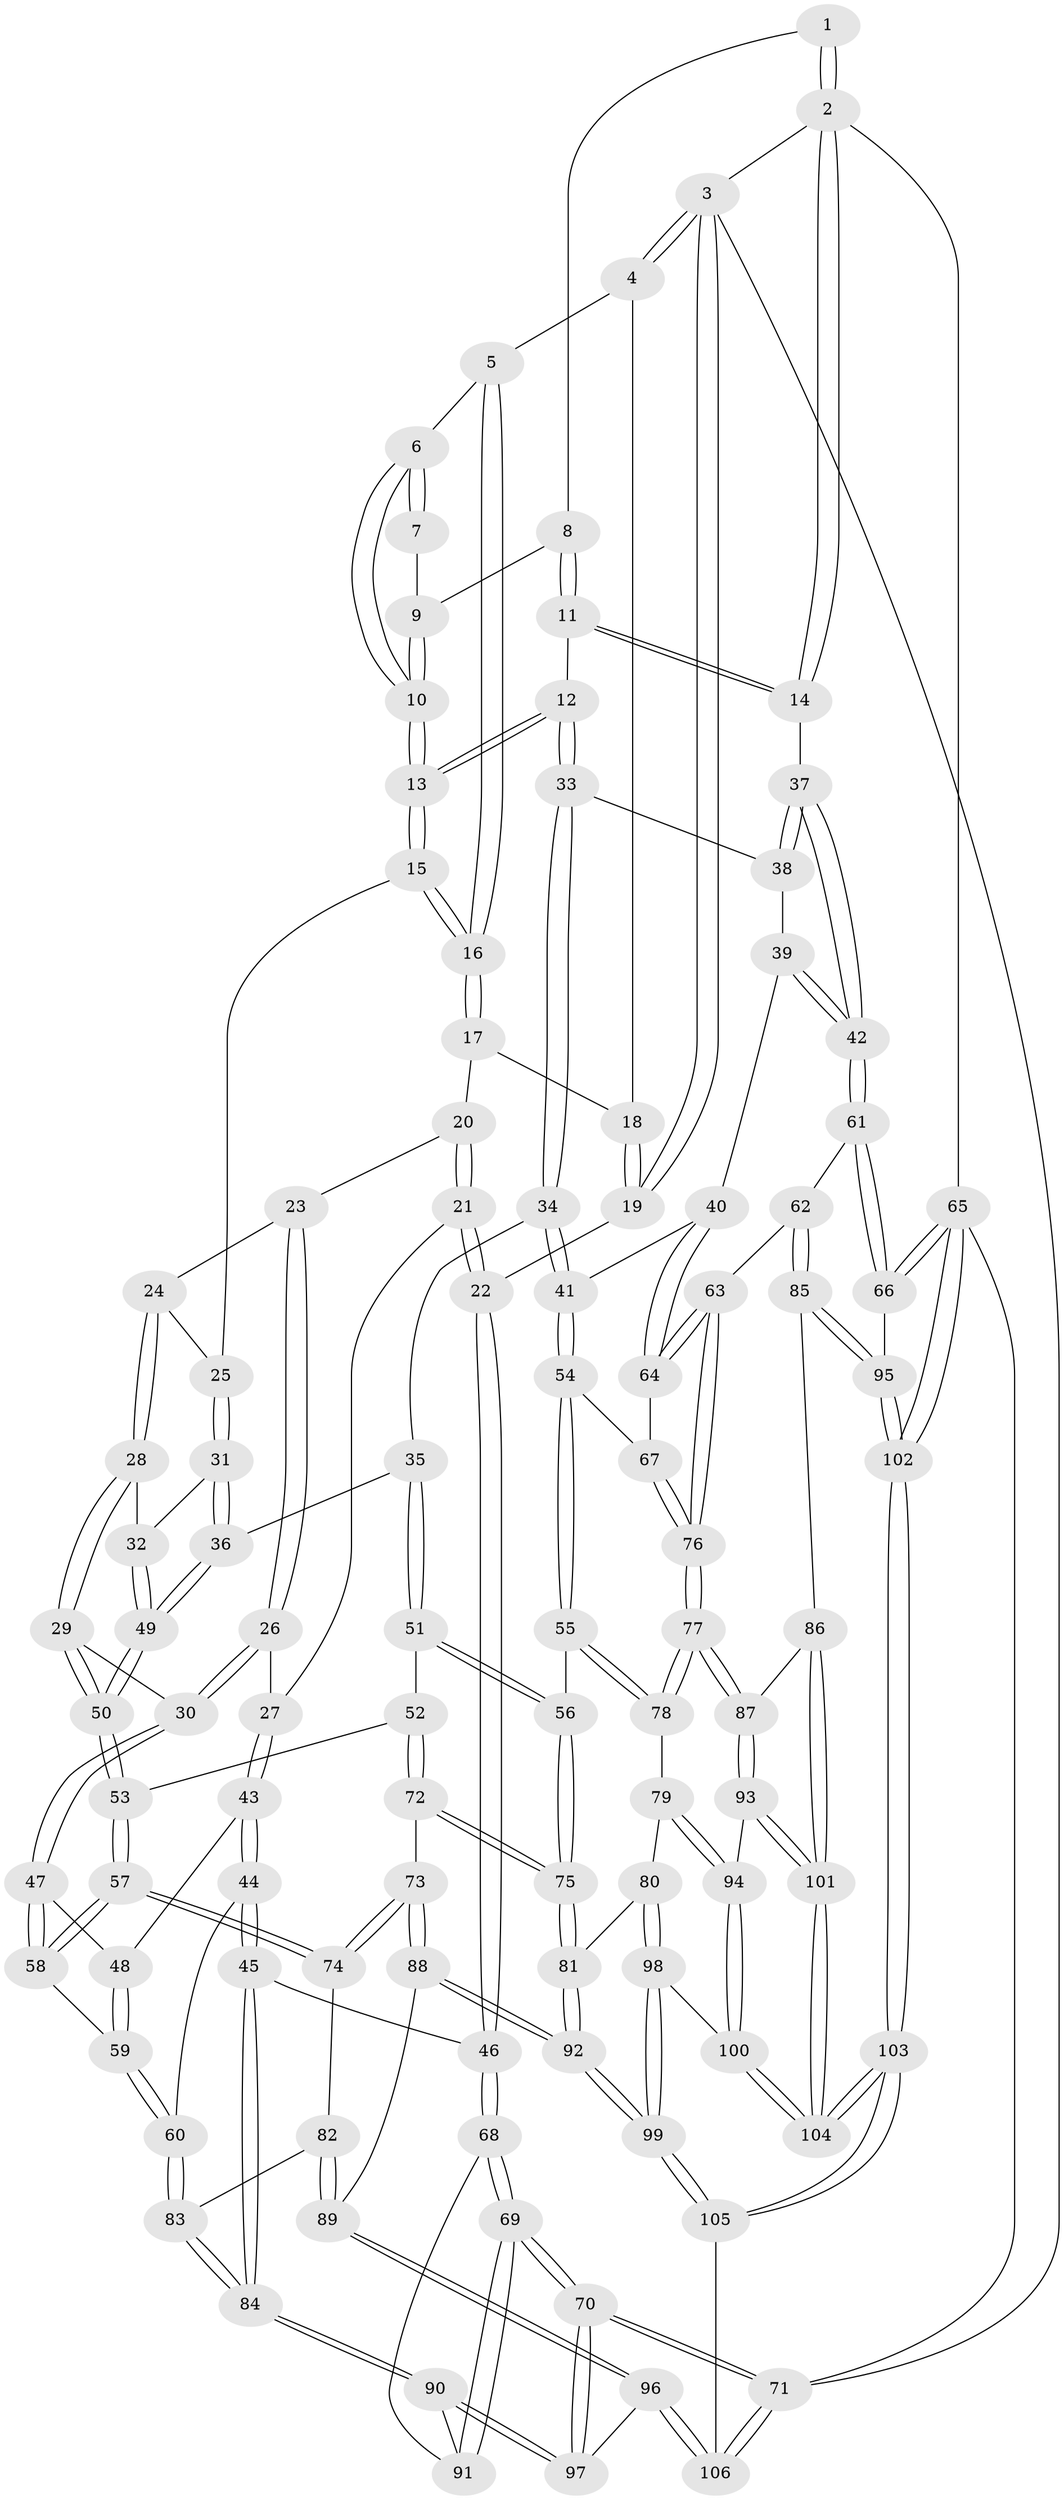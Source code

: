 // coarse degree distribution, {4: 0.4461538461538462, 8: 0.015384615384615385, 5: 0.36923076923076925, 3: 0.12307692307692308, 6: 0.046153846153846156}
// Generated by graph-tools (version 1.1) at 2025/42/03/06/25 10:42:31]
// undirected, 106 vertices, 262 edges
graph export_dot {
graph [start="1"]
  node [color=gray90,style=filled];
  1 [pos="+1+0"];
  2 [pos="+1+0"];
  3 [pos="+0+0"];
  4 [pos="+0.3416981162345106+0"];
  5 [pos="+0.4344852566404938+0"];
  6 [pos="+0.5627038871511992+0"];
  7 [pos="+0.8570739662531625+0"];
  8 [pos="+0.8854961006179561+0.09556074086096705"];
  9 [pos="+0.8332544665455586+0.038600093627283234"];
  10 [pos="+0.7106143877168913+0.10639732969083432"];
  11 [pos="+0.9182134280720626+0.17372753040417296"];
  12 [pos="+0.7531884518930071+0.2622309836506201"];
  13 [pos="+0.7414547213849154+0.2555100420988763"];
  14 [pos="+1+0.17541087035323094"];
  15 [pos="+0.5883433568044354+0.27569975350987197"];
  16 [pos="+0.5819687159364803+0.26696540046273487"];
  17 [pos="+0.299175731166336+0.15737321812933347"];
  18 [pos="+0.28855411296288+0.09985054089046656"];
  19 [pos="+0+0.30212021559724295"];
  20 [pos="+0.2993862047461325+0.2155876620803931"];
  21 [pos="+0.10825859729259327+0.35380364433033945"];
  22 [pos="+0+0.3119552873100216"];
  23 [pos="+0.33291160265082215+0.29564272117052337"];
  24 [pos="+0.44685272006230004+0.3312792857030791"];
  25 [pos="+0.5628976519383851+0.3070955508543847"];
  26 [pos="+0.3117321838461402+0.37238847542673564"];
  27 [pos="+0.16635182090743636+0.40406974824872105"];
  28 [pos="+0.44260224128371095+0.4421058266934432"];
  29 [pos="+0.38806761602121326+0.4779967589654186"];
  30 [pos="+0.3318248503492316+0.4756327949298605"];
  31 [pos="+0.5622470783003103+0.4229945003740691"];
  32 [pos="+0.4544131037193773+0.4443970931071216"];
  33 [pos="+0.7574244372264959+0.2740265479934659"];
  34 [pos="+0.7057835286380587+0.47996034111296726"];
  35 [pos="+0.6120870796891531+0.4811278723467424"];
  36 [pos="+0.5787203170567642+0.4584643892611883"];
  37 [pos="+1+0.2917598694308669"];
  38 [pos="+0.8517364331357377+0.36068115309802773"];
  39 [pos="+0.86481391355574+0.3992079624235933"];
  40 [pos="+0.8474665461544282+0.529860486095565"];
  41 [pos="+0.7562235531863818+0.548903435211861"];
  42 [pos="+1+0.5426526770395657"];
  43 [pos="+0.19525708007379378+0.5189622284780011"];
  44 [pos="+0.09907504843024949+0.5921943678095987"];
  45 [pos="+0+0.5708917247671705"];
  46 [pos="+0+0.5586058283028763"];
  47 [pos="+0.30753078670805256+0.5075352100340762"];
  48 [pos="+0.23439916213531486+0.5204696822265183"];
  49 [pos="+0.5070871235472566+0.518105016434197"];
  50 [pos="+0.4784780672017281+0.5745830036935731"];
  51 [pos="+0.5799739661294185+0.6234264683473945"];
  52 [pos="+0.48710698895593935+0.6254115190953613"];
  53 [pos="+0.4850402431861987+0.6242354204910439"];
  54 [pos="+0.7294406680961759+0.6218235445375064"];
  55 [pos="+0.6753256852898795+0.6523723418598254"];
  56 [pos="+0.6216409140826857+0.6472245359018631"];
  57 [pos="+0.36403314256493374+0.6566260455774864"];
  58 [pos="+0.3564305249577371+0.6510675237149205"];
  59 [pos="+0.25646195537025374+0.6625561678948035"];
  60 [pos="+0.18466303673437176+0.6946853026176035"];
  61 [pos="+1+0.572133113092978"];
  62 [pos="+1+0.5925436388615949"];
  63 [pos="+1+0.6032928139896623"];
  64 [pos="+0.9652488934414014+0.585798648685268"];
  65 [pos="+1+1"];
  66 [pos="+1+0.8603388757750207"];
  67 [pos="+0.7712683479016664+0.6621165261400116"];
  68 [pos="+0+0.6105866659719787"];
  69 [pos="+0+0.8079926413513527"];
  70 [pos="+0+1"];
  71 [pos="+0+1"];
  72 [pos="+0.5051336918416581+0.7632873583628164"];
  73 [pos="+0.39940203043676975+0.7808670079022567"];
  74 [pos="+0.3615213842377903+0.7198387810980575"];
  75 [pos="+0.5567594959133404+0.8096729978276432"];
  76 [pos="+0.8453490860859941+0.7489999553158431"];
  77 [pos="+0.8413281633515081+0.7735775259030168"];
  78 [pos="+0.6859829411621247+0.7679861034002146"];
  79 [pos="+0.6639765758158329+0.8025177013910586"];
  80 [pos="+0.6003081684728893+0.8277280762146454"];
  81 [pos="+0.5591393269163478+0.8147048905469761"];
  82 [pos="+0.2731895404618288+0.7791153121177447"];
  83 [pos="+0.186189116310251+0.7768912171745609"];
  84 [pos="+0.1483295303506585+0.8373443810519449"];
  85 [pos="+0.9157493315036255+0.8468695192768207"];
  86 [pos="+0.9111743784513237+0.846028154183038"];
  87 [pos="+0.8438500647637867+0.7850622238037012"];
  88 [pos="+0.3831112473350227+0.8741032488437919"];
  89 [pos="+0.355149670948215+0.8831490700590501"];
  90 [pos="+0.14519257746925093+0.8485434236815306"];
  91 [pos="+0.08965455453924914+0.8347636677436512"];
  92 [pos="+0.47123618449868754+0.9168730491236916"];
  93 [pos="+0.7607050017499654+0.8805879869367594"];
  94 [pos="+0.7520975160731139+0.8825990317028891"];
  95 [pos="+0.9347671719055142+0.8551978831457993"];
  96 [pos="+0.22367509792329934+0.9952639745873147"];
  97 [pos="+0.14703510891218133+0.8663951852513485"];
  98 [pos="+0.6478990819589214+0.9578218807012462"];
  99 [pos="+0.5601231220758327+1"];
  100 [pos="+0.7292520572338702+0.9090322606925761"];
  101 [pos="+0.8480052754549232+0.9725522184498478"];
  102 [pos="+1+1"];
  103 [pos="+0.895402043178408+1"];
  104 [pos="+0.8762569157720272+1"];
  105 [pos="+0.5601194753690037+1"];
  106 [pos="+0.22244830146691086+1"];
  1 -- 2;
  1 -- 2;
  1 -- 8;
  2 -- 3;
  2 -- 14;
  2 -- 14;
  2 -- 65;
  3 -- 4;
  3 -- 4;
  3 -- 19;
  3 -- 19;
  3 -- 71;
  4 -- 5;
  4 -- 18;
  5 -- 6;
  5 -- 16;
  5 -- 16;
  6 -- 7;
  6 -- 7;
  6 -- 10;
  6 -- 10;
  7 -- 9;
  8 -- 9;
  8 -- 11;
  8 -- 11;
  9 -- 10;
  9 -- 10;
  10 -- 13;
  10 -- 13;
  11 -- 12;
  11 -- 14;
  11 -- 14;
  12 -- 13;
  12 -- 13;
  12 -- 33;
  12 -- 33;
  13 -- 15;
  13 -- 15;
  14 -- 37;
  15 -- 16;
  15 -- 16;
  15 -- 25;
  16 -- 17;
  16 -- 17;
  17 -- 18;
  17 -- 20;
  18 -- 19;
  18 -- 19;
  19 -- 22;
  20 -- 21;
  20 -- 21;
  20 -- 23;
  21 -- 22;
  21 -- 22;
  21 -- 27;
  22 -- 46;
  22 -- 46;
  23 -- 24;
  23 -- 26;
  23 -- 26;
  24 -- 25;
  24 -- 28;
  24 -- 28;
  25 -- 31;
  25 -- 31;
  26 -- 27;
  26 -- 30;
  26 -- 30;
  27 -- 43;
  27 -- 43;
  28 -- 29;
  28 -- 29;
  28 -- 32;
  29 -- 30;
  29 -- 50;
  29 -- 50;
  30 -- 47;
  30 -- 47;
  31 -- 32;
  31 -- 36;
  31 -- 36;
  32 -- 49;
  32 -- 49;
  33 -- 34;
  33 -- 34;
  33 -- 38;
  34 -- 35;
  34 -- 41;
  34 -- 41;
  35 -- 36;
  35 -- 51;
  35 -- 51;
  36 -- 49;
  36 -- 49;
  37 -- 38;
  37 -- 38;
  37 -- 42;
  37 -- 42;
  38 -- 39;
  39 -- 40;
  39 -- 42;
  39 -- 42;
  40 -- 41;
  40 -- 64;
  40 -- 64;
  41 -- 54;
  41 -- 54;
  42 -- 61;
  42 -- 61;
  43 -- 44;
  43 -- 44;
  43 -- 48;
  44 -- 45;
  44 -- 45;
  44 -- 60;
  45 -- 46;
  45 -- 84;
  45 -- 84;
  46 -- 68;
  46 -- 68;
  47 -- 48;
  47 -- 58;
  47 -- 58;
  48 -- 59;
  48 -- 59;
  49 -- 50;
  49 -- 50;
  50 -- 53;
  50 -- 53;
  51 -- 52;
  51 -- 56;
  51 -- 56;
  52 -- 53;
  52 -- 72;
  52 -- 72;
  53 -- 57;
  53 -- 57;
  54 -- 55;
  54 -- 55;
  54 -- 67;
  55 -- 56;
  55 -- 78;
  55 -- 78;
  56 -- 75;
  56 -- 75;
  57 -- 58;
  57 -- 58;
  57 -- 74;
  57 -- 74;
  58 -- 59;
  59 -- 60;
  59 -- 60;
  60 -- 83;
  60 -- 83;
  61 -- 62;
  61 -- 66;
  61 -- 66;
  62 -- 63;
  62 -- 85;
  62 -- 85;
  63 -- 64;
  63 -- 64;
  63 -- 76;
  63 -- 76;
  64 -- 67;
  65 -- 66;
  65 -- 66;
  65 -- 102;
  65 -- 102;
  65 -- 71;
  66 -- 95;
  67 -- 76;
  67 -- 76;
  68 -- 69;
  68 -- 69;
  68 -- 91;
  69 -- 70;
  69 -- 70;
  69 -- 91;
  69 -- 91;
  70 -- 71;
  70 -- 71;
  70 -- 97;
  70 -- 97;
  71 -- 106;
  71 -- 106;
  72 -- 73;
  72 -- 75;
  72 -- 75;
  73 -- 74;
  73 -- 74;
  73 -- 88;
  73 -- 88;
  74 -- 82;
  75 -- 81;
  75 -- 81;
  76 -- 77;
  76 -- 77;
  77 -- 78;
  77 -- 78;
  77 -- 87;
  77 -- 87;
  78 -- 79;
  79 -- 80;
  79 -- 94;
  79 -- 94;
  80 -- 81;
  80 -- 98;
  80 -- 98;
  81 -- 92;
  81 -- 92;
  82 -- 83;
  82 -- 89;
  82 -- 89;
  83 -- 84;
  83 -- 84;
  84 -- 90;
  84 -- 90;
  85 -- 86;
  85 -- 95;
  85 -- 95;
  86 -- 87;
  86 -- 101;
  86 -- 101;
  87 -- 93;
  87 -- 93;
  88 -- 89;
  88 -- 92;
  88 -- 92;
  89 -- 96;
  89 -- 96;
  90 -- 91;
  90 -- 97;
  90 -- 97;
  92 -- 99;
  92 -- 99;
  93 -- 94;
  93 -- 101;
  93 -- 101;
  94 -- 100;
  94 -- 100;
  95 -- 102;
  95 -- 102;
  96 -- 97;
  96 -- 106;
  96 -- 106;
  98 -- 99;
  98 -- 99;
  98 -- 100;
  99 -- 105;
  99 -- 105;
  100 -- 104;
  100 -- 104;
  101 -- 104;
  101 -- 104;
  102 -- 103;
  102 -- 103;
  103 -- 104;
  103 -- 104;
  103 -- 105;
  103 -- 105;
  105 -- 106;
}
